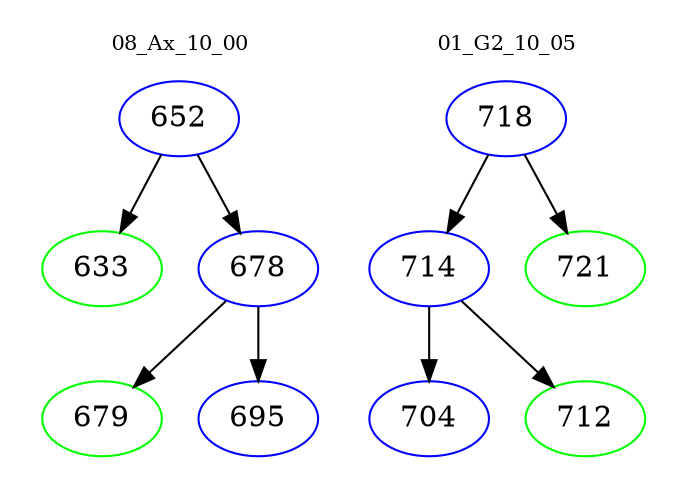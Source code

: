 digraph{
subgraph cluster_0 {
color = white
label = "08_Ax_10_00";
fontsize=10;
T0_652 [label="652", color="blue"]
T0_652 -> T0_633 [color="black"]
T0_633 [label="633", color="green"]
T0_652 -> T0_678 [color="black"]
T0_678 [label="678", color="blue"]
T0_678 -> T0_679 [color="black"]
T0_679 [label="679", color="green"]
T0_678 -> T0_695 [color="black"]
T0_695 [label="695", color="blue"]
}
subgraph cluster_1 {
color = white
label = "01_G2_10_05";
fontsize=10;
T1_718 [label="718", color="blue"]
T1_718 -> T1_714 [color="black"]
T1_714 [label="714", color="blue"]
T1_714 -> T1_704 [color="black"]
T1_704 [label="704", color="blue"]
T1_714 -> T1_712 [color="black"]
T1_712 [label="712", color="green"]
T1_718 -> T1_721 [color="black"]
T1_721 [label="721", color="green"]
}
}
